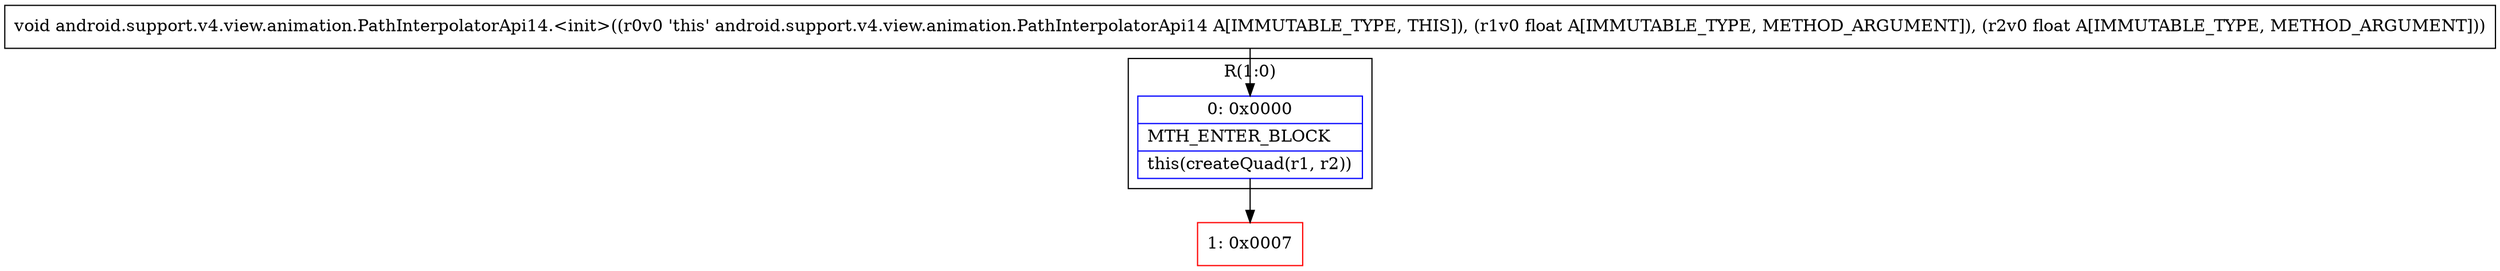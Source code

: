 digraph "CFG forandroid.support.v4.view.animation.PathInterpolatorApi14.\<init\>(FF)V" {
subgraph cluster_Region_1492615855 {
label = "R(1:0)";
node [shape=record,color=blue];
Node_0 [shape=record,label="{0\:\ 0x0000|MTH_ENTER_BLOCK\l|this(createQuad(r1, r2))\l}"];
}
Node_1 [shape=record,color=red,label="{1\:\ 0x0007}"];
MethodNode[shape=record,label="{void android.support.v4.view.animation.PathInterpolatorApi14.\<init\>((r0v0 'this' android.support.v4.view.animation.PathInterpolatorApi14 A[IMMUTABLE_TYPE, THIS]), (r1v0 float A[IMMUTABLE_TYPE, METHOD_ARGUMENT]), (r2v0 float A[IMMUTABLE_TYPE, METHOD_ARGUMENT])) }"];
MethodNode -> Node_0;
Node_0 -> Node_1;
}

